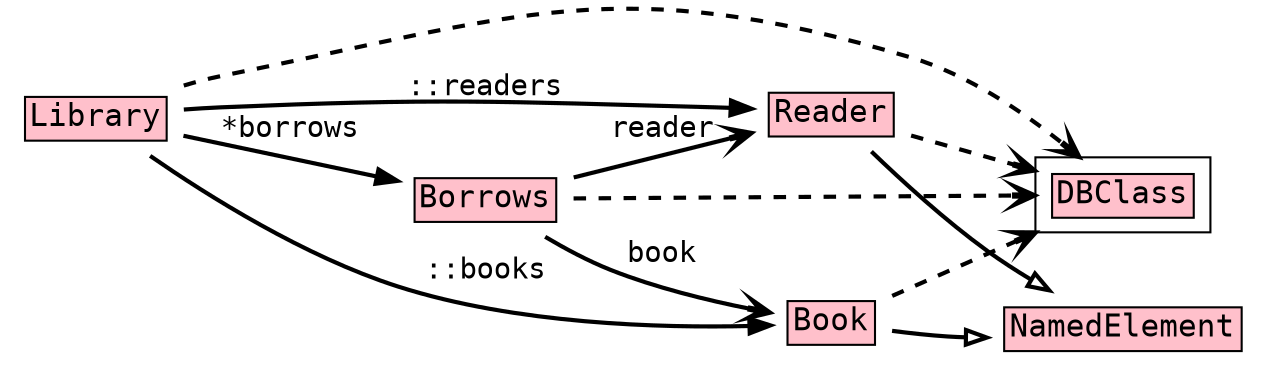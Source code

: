 digraph {
  rankdir="LR"
0[label=<<table BORDER="0" CELLBORDER="1" CELLSPACING="0" CELLPADDING="1"><tr><td bgcolor="pink" colspan="2"><font face="INCONSOLATA" point-size="15">Reader</font></td></tr></table>>,shape=none];
1[label=<<table BORDER="0" CELLBORDER="1" CELLSPACING="0" CELLPADDING="1"><tr><td bgcolor="pink" colspan="2"><font face="INCONSOLATA" point-size="15">DBClass</font></td></tr></table>>,shape=box];
2[label=<<table BORDER="0" CELLBORDER="1" CELLSPACING="0" CELLPADDING="1"><tr><td bgcolor="pink" colspan="2"><font face="INCONSOLATA" point-size="15">NamedElement</font></td></tr></table>>,shape=none];
3[label=<<table BORDER="0" CELLBORDER="1" CELLSPACING="0" CELLPADDING="1"><tr><td bgcolor="pink" colspan="2"><font face="INCONSOLATA" point-size="15">Book</font></td></tr></table>>,shape=none];
4[label=<<table BORDER="0" CELLBORDER="1" CELLSPACING="0" CELLPADDING="1"><tr><td bgcolor="pink" colspan="2"><font face="INCONSOLATA" point-size="15">Borrows</font></td></tr></table>>,shape=none];
5[label=<<table BORDER="0" CELLBORDER="1" CELLSPACING="0" CELLPADDING="1"><tr><td bgcolor="pink" colspan="2"><font face="INCONSOLATA" point-size="15">Library</font></td></tr></table>>,shape=none];
0 -> 1[penwidth="2" style=dashed arrowhead=vee];
0 -> 2[penwidth="2" arrowhead=empty];
3 -> 1[penwidth="2" style=dashed arrowhead=vee];
3 -> 2[penwidth="2" arrowhead=empty];
4 -> 3[penwidth="2" arrowhead=vee label=<<font face="INCONSOLATA">book</font>>];
4 -> 0[penwidth="2" arrowhead=vee label=<<font face="INCONSOLATA">reader</font>>];
4 -> 1[penwidth="2" style=dashed arrowhead=vee];
5 -> 1[penwidth="2" style=dashed arrowhead=vee];
5 -> 3[penwidth="2" label=<<font face="INCONSOLATA">::books</font>>];
5 -> 0[penwidth="2" label=<<font face="INCONSOLATA">::readers</font>>];
5 -> 4[penwidth="2" label=<<font face="INCONSOLATA">*borrows</font>>];
}
